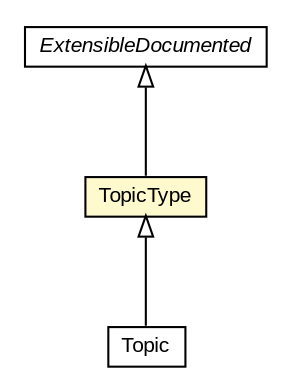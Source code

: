 #!/usr/local/bin/dot
#
# Class diagram 
# Generated by UMLGraph version R5_6-24-gf6e263 (http://www.umlgraph.org/)
#

digraph G {
	edge [fontname="arial",fontsize=10,labelfontname="arial",labelfontsize=10];
	node [fontname="arial",fontsize=10,shape=plaintext];
	nodesep=0.25;
	ranksep=0.5;
	// org.oasis_open.docs.wsn.t_1.TopicType
	c1149817 [label=<<table title="org.oasis_open.docs.wsn.t_1.TopicType" border="0" cellborder="1" cellspacing="0" cellpadding="2" port="p" bgcolor="lemonChiffon" href="./TopicType.html">
		<tr><td><table border="0" cellspacing="0" cellpadding="1">
<tr><td align="center" balign="center"> TopicType </td></tr>
		</table></td></tr>
		</table>>, URL="./TopicType.html", fontname="arial", fontcolor="black", fontsize=10.0];
	// org.oasis_open.docs.wsn.t_1.TopicNamespaceType.Topic
	c1149820 [label=<<table title="org.oasis_open.docs.wsn.t_1.TopicNamespaceType.Topic" border="0" cellborder="1" cellspacing="0" cellpadding="2" port="p" href="./TopicNamespaceType.Topic.html">
		<tr><td><table border="0" cellspacing="0" cellpadding="1">
<tr><td align="center" balign="center"> Topic </td></tr>
		</table></td></tr>
		</table>>, URL="./TopicNamespaceType.Topic.html", fontname="arial", fontcolor="black", fontsize=10.0];
	// org.oasis_open.docs.wsn.t_1.ExtensibleDocumented
	c1149823 [label=<<table title="org.oasis_open.docs.wsn.t_1.ExtensibleDocumented" border="0" cellborder="1" cellspacing="0" cellpadding="2" port="p" href="./ExtensibleDocumented.html">
		<tr><td><table border="0" cellspacing="0" cellpadding="1">
<tr><td align="center" balign="center"><font face="arial italic"> ExtensibleDocumented </font></td></tr>
		</table></td></tr>
		</table>>, URL="./ExtensibleDocumented.html", fontname="arial", fontcolor="black", fontsize=10.0];
	//org.oasis_open.docs.wsn.t_1.TopicType extends org.oasis_open.docs.wsn.t_1.ExtensibleDocumented
	c1149823:p -> c1149817:p [dir=back,arrowtail=empty];
	//org.oasis_open.docs.wsn.t_1.TopicNamespaceType.Topic extends org.oasis_open.docs.wsn.t_1.TopicType
	c1149817:p -> c1149820:p [dir=back,arrowtail=empty];
}

